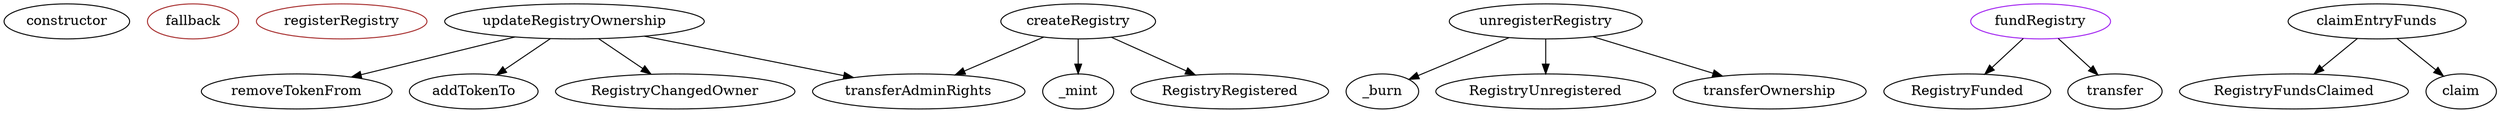 strict digraph {
  constructor
  fallback [color=brown]
  registerRegistry [color=brown]
  updateRegistryOwnership
  removeTokenFrom
  addTokenTo
  RegistryChangedOwner
  transferAdminRights
  unregisterRegistry
  _burn
  RegistryUnregistered
  transferOwnership
  fundRegistry [color=purple]
  RegistryFunded
  transfer
  claimEntryFunds
  RegistryFundsClaimed
  claim
  createRegistry
  _mint
  RegistryRegistered
  updateRegistryOwnership -> removeTokenFrom
  updateRegistryOwnership -> addTokenTo
  updateRegistryOwnership -> RegistryChangedOwner
  updateRegistryOwnership -> transferAdminRights
  unregisterRegistry -> _burn
  unregisterRegistry -> RegistryUnregistered
  unregisterRegistry -> transferOwnership
  fundRegistry -> RegistryFunded
  fundRegistry -> transfer
  claimEntryFunds -> RegistryFundsClaimed
  claimEntryFunds -> claim
  createRegistry -> _mint
  createRegistry -> RegistryRegistered
  createRegistry -> transferAdminRights
}

